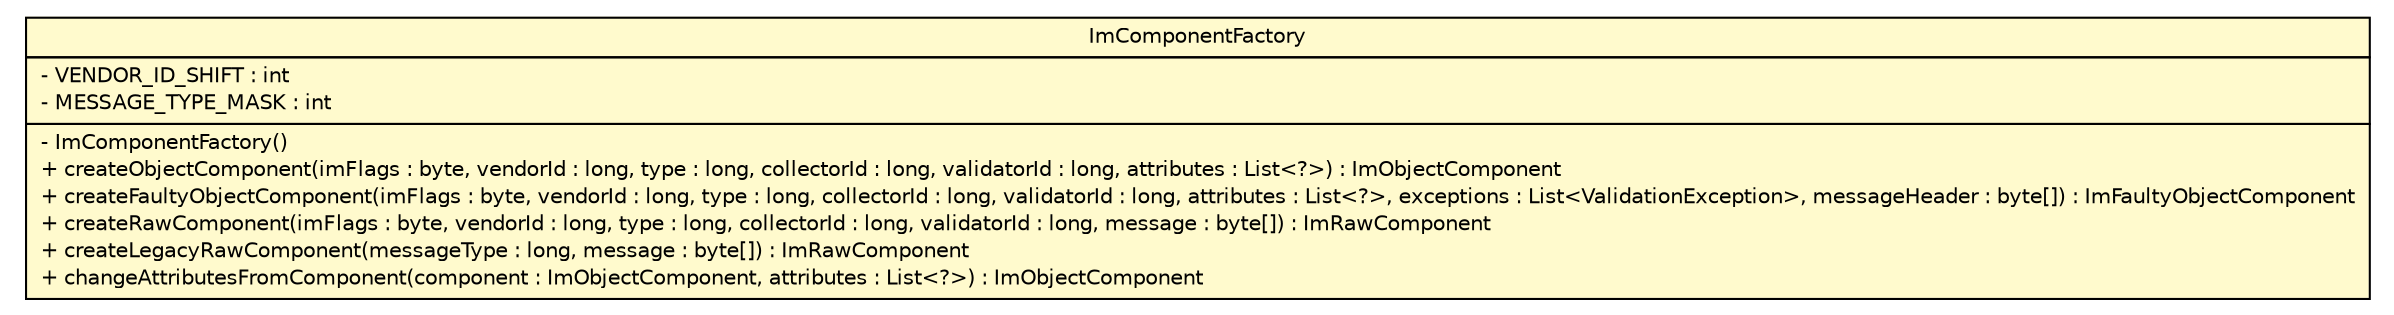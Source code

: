 #!/usr/local/bin/dot
#
# Class diagram 
# Generated by UMLGraph version R5_6 (http://www.umlgraph.org/)
#

digraph G {
	edge [fontname="Helvetica",fontsize=10,labelfontname="Helvetica",labelfontsize=10];
	node [fontname="Helvetica",fontsize=10,shape=plaintext];
	nodesep=0.25;
	ranksep=0.5;
	// de.hsbremen.tc.tnc.im.adapter.data.ImComponentFactory
	c3014 [label=<<table title="de.hsbremen.tc.tnc.im.adapter.data.ImComponentFactory" border="0" cellborder="1" cellspacing="0" cellpadding="2" port="p" bgcolor="lemonChiffon" href="./ImComponentFactory.html">
		<tr><td><table border="0" cellspacing="0" cellpadding="1">
<tr><td align="center" balign="center"> ImComponentFactory </td></tr>
		</table></td></tr>
		<tr><td><table border="0" cellspacing="0" cellpadding="1">
<tr><td align="left" balign="left"> - VENDOR_ID_SHIFT : int </td></tr>
<tr><td align="left" balign="left"> - MESSAGE_TYPE_MASK : int </td></tr>
		</table></td></tr>
		<tr><td><table border="0" cellspacing="0" cellpadding="1">
<tr><td align="left" balign="left"> - ImComponentFactory() </td></tr>
<tr><td align="left" balign="left"> + createObjectComponent(imFlags : byte, vendorId : long, type : long, collectorId : long, validatorId : long, attributes : List&lt;?&gt;) : ImObjectComponent </td></tr>
<tr><td align="left" balign="left"> + createFaultyObjectComponent(imFlags : byte, vendorId : long, type : long, collectorId : long, validatorId : long, attributes : List&lt;?&gt;, exceptions : List&lt;ValidationException&gt;, messageHeader : byte[]) : ImFaultyObjectComponent </td></tr>
<tr><td align="left" balign="left"> + createRawComponent(imFlags : byte, vendorId : long, type : long, collectorId : long, validatorId : long, message : byte[]) : ImRawComponent </td></tr>
<tr><td align="left" balign="left"> + createLegacyRawComponent(messageType : long, message : byte[]) : ImRawComponent </td></tr>
<tr><td align="left" balign="left"> + changeAttributesFromComponent(component : ImObjectComponent, attributes : List&lt;?&gt;) : ImObjectComponent </td></tr>
		</table></td></tr>
		</table>>, URL="./ImComponentFactory.html", fontname="Helvetica", fontcolor="black", fontsize=10.0];
}

